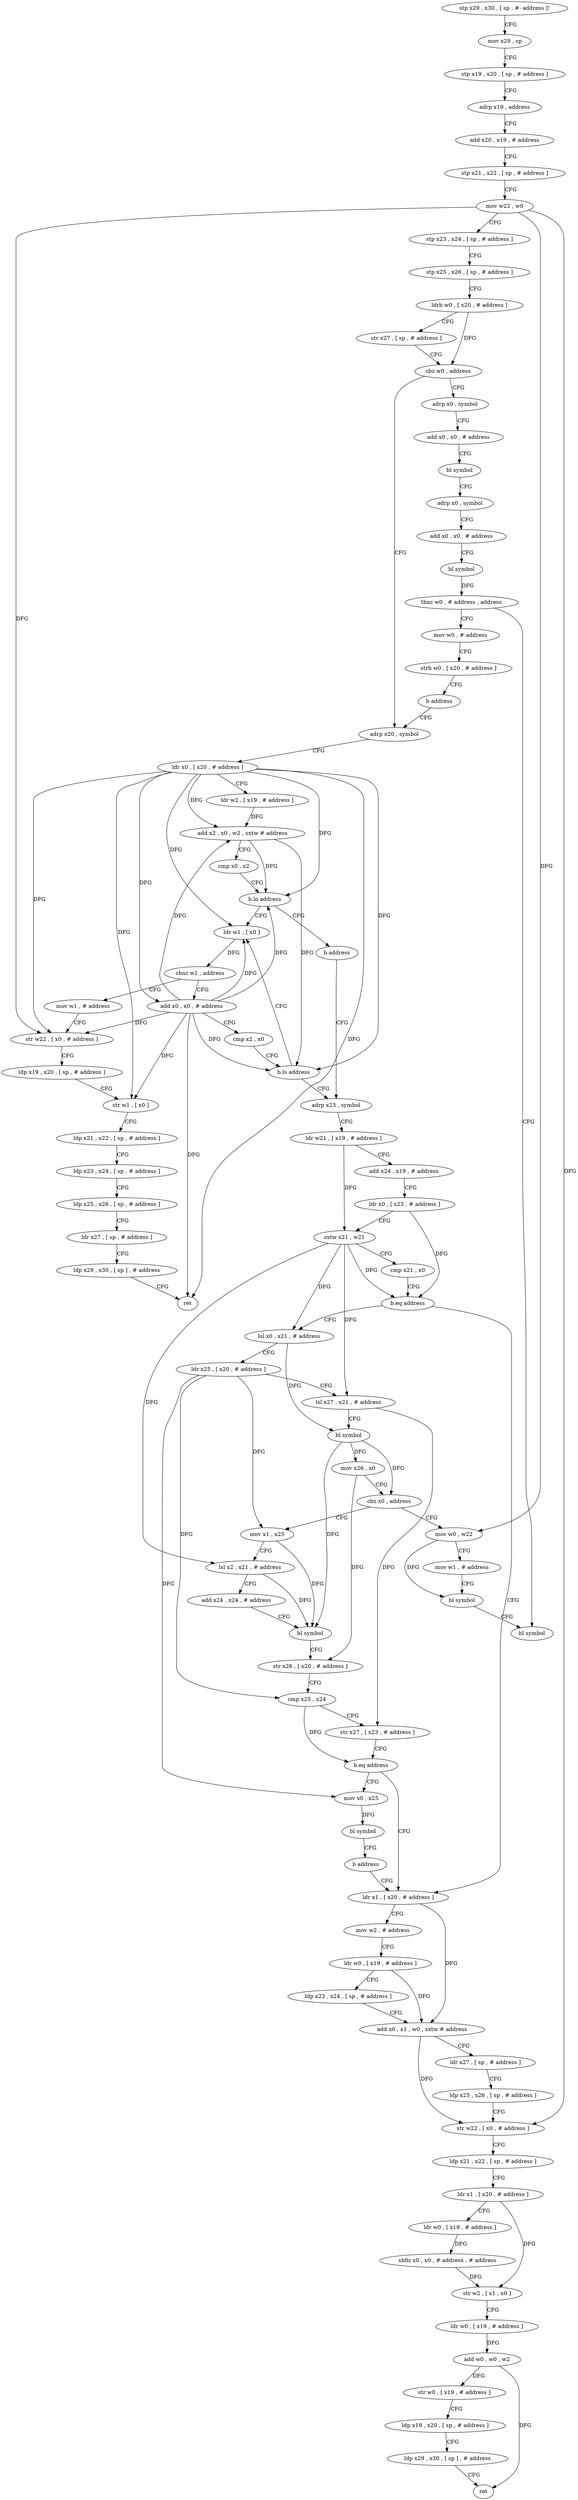 digraph "func" {
"300096" [label = "stp x29 , x30 , [ sp , #- address ]!" ]
"300100" [label = "mov x29 , sp" ]
"300104" [label = "stp x19 , x20 , [ sp , # address ]" ]
"300108" [label = "adrp x19 , address" ]
"300112" [label = "add x20 , x19 , # address" ]
"300116" [label = "stp x21 , x22 , [ sp , # address ]" ]
"300120" [label = "mov w22 , w0" ]
"300124" [label = "stp x23 , x24 , [ sp , # address ]" ]
"300128" [label = "stp x25 , x26 , [ sp , # address ]" ]
"300132" [label = "ldrb w0 , [ x20 , # address ]" ]
"300136" [label = "str x27 , [ sp , # address ]" ]
"300140" [label = "cbz w0 , address" ]
"300344" [label = "adrp x0 , symbol" ]
"300144" [label = "adrp x20 , symbol" ]
"300348" [label = "add x0 , x0 , # address" ]
"300352" [label = "bl symbol" ]
"300356" [label = "adrp x0 , symbol" ]
"300360" [label = "add x0 , x0 , # address" ]
"300364" [label = "bl symbol" ]
"300368" [label = "tbnz w0 , # address , address" ]
"300464" [label = "bl symbol" ]
"300372" [label = "mov w0 , # address" ]
"300148" [label = "ldr x0 , [ x20 , # address ]" ]
"300152" [label = "ldr w2 , [ x19 , # address ]" ]
"300156" [label = "add x2 , x0 , w2 , sxtw # address" ]
"300160" [label = "cmp x0 , x2" ]
"300164" [label = "b.lo address" ]
"300188" [label = "ldr w1 , [ x0 ]" ]
"300168" [label = "b address" ]
"300376" [label = "strb w0 , [ x20 , # address ]" ]
"300380" [label = "b address" ]
"300192" [label = "cbnz w1 , address" ]
"300176" [label = "add x0 , x0 , # address" ]
"300196" [label = "mov w1 , # address" ]
"300240" [label = "adrp x23 , symbol" ]
"300180" [label = "cmp x2 , x0" ]
"300184" [label = "b.ls address" ]
"300200" [label = "str w22 , [ x0 , # address ]" ]
"300204" [label = "ldp x19 , x20 , [ sp , # address ]" ]
"300208" [label = "str w1 , [ x0 ]" ]
"300212" [label = "ldp x21 , x22 , [ sp , # address ]" ]
"300216" [label = "ldp x23 , x24 , [ sp , # address ]" ]
"300220" [label = "ldp x25 , x26 , [ sp , # address ]" ]
"300224" [label = "ldr x27 , [ sp , # address ]" ]
"300228" [label = "ldp x29 , x30 , [ sp ] , # address" ]
"300232" [label = "ret" ]
"300244" [label = "ldr w21 , [ x19 , # address ]" ]
"300248" [label = "add x24 , x19 , # address" ]
"300252" [label = "ldr x0 , [ x23 , # address ]" ]
"300256" [label = "sxtw x21 , w21" ]
"300260" [label = "cmp x21 , x0" ]
"300264" [label = "b.eq address" ]
"300384" [label = "lsl x0 , x21 , # address" ]
"300268" [label = "ldr x1 , [ x20 , # address ]" ]
"300388" [label = "ldr x25 , [ x20 , # address ]" ]
"300392" [label = "lsl x27 , x21 , # address" ]
"300396" [label = "bl symbol" ]
"300400" [label = "mov x26 , x0" ]
"300404" [label = "cbz x0 , address" ]
"300452" [label = "mov w0 , w22" ]
"300408" [label = "mov x1 , x25" ]
"300272" [label = "mov w2 , # address" ]
"300276" [label = "ldr w0 , [ x19 , # address ]" ]
"300280" [label = "ldp x23 , x24 , [ sp , # address ]" ]
"300284" [label = "add x0 , x1 , w0 , sxtw # address" ]
"300288" [label = "ldr x27 , [ sp , # address ]" ]
"300292" [label = "ldp x25 , x26 , [ sp , # address ]" ]
"300296" [label = "str w22 , [ x0 , # address ]" ]
"300300" [label = "ldp x21 , x22 , [ sp , # address ]" ]
"300304" [label = "ldr x1 , [ x20 , # address ]" ]
"300308" [label = "ldr w0 , [ x19 , # address ]" ]
"300312" [label = "sbfiz x0 , x0 , # address , # address" ]
"300316" [label = "str w2 , [ x1 , x0 ]" ]
"300320" [label = "ldr w0 , [ x19 , # address ]" ]
"300324" [label = "add w0 , w0 , w2" ]
"300328" [label = "str w0 , [ x19 , # address ]" ]
"300332" [label = "ldp x19 , x20 , [ sp , # address ]" ]
"300336" [label = "ldp x29 , x30 , [ sp ] , # address" ]
"300340" [label = "ret" ]
"300456" [label = "mov w1 , # address" ]
"300460" [label = "bl symbol" ]
"300412" [label = "lsl x2 , x21 , # address" ]
"300416" [label = "add x24 , x24 , # address" ]
"300420" [label = "bl symbol" ]
"300424" [label = "str x26 , [ x20 , # address ]" ]
"300428" [label = "cmp x25 , x24" ]
"300432" [label = "str x27 , [ x23 , # address ]" ]
"300436" [label = "b.eq address" ]
"300440" [label = "mov x0 , x25" ]
"300444" [label = "bl symbol" ]
"300448" [label = "b address" ]
"300096" -> "300100" [ label = "CFG" ]
"300100" -> "300104" [ label = "CFG" ]
"300104" -> "300108" [ label = "CFG" ]
"300108" -> "300112" [ label = "CFG" ]
"300112" -> "300116" [ label = "CFG" ]
"300116" -> "300120" [ label = "CFG" ]
"300120" -> "300124" [ label = "CFG" ]
"300120" -> "300200" [ label = "DFG" ]
"300120" -> "300296" [ label = "DFG" ]
"300120" -> "300452" [ label = "DFG" ]
"300124" -> "300128" [ label = "CFG" ]
"300128" -> "300132" [ label = "CFG" ]
"300132" -> "300136" [ label = "CFG" ]
"300132" -> "300140" [ label = "DFG" ]
"300136" -> "300140" [ label = "CFG" ]
"300140" -> "300344" [ label = "CFG" ]
"300140" -> "300144" [ label = "CFG" ]
"300344" -> "300348" [ label = "CFG" ]
"300144" -> "300148" [ label = "CFG" ]
"300348" -> "300352" [ label = "CFG" ]
"300352" -> "300356" [ label = "CFG" ]
"300356" -> "300360" [ label = "CFG" ]
"300360" -> "300364" [ label = "CFG" ]
"300364" -> "300368" [ label = "DFG" ]
"300368" -> "300464" [ label = "CFG" ]
"300368" -> "300372" [ label = "CFG" ]
"300372" -> "300376" [ label = "CFG" ]
"300148" -> "300152" [ label = "CFG" ]
"300148" -> "300156" [ label = "DFG" ]
"300148" -> "300164" [ label = "DFG" ]
"300148" -> "300188" [ label = "DFG" ]
"300148" -> "300176" [ label = "DFG" ]
"300148" -> "300184" [ label = "DFG" ]
"300148" -> "300200" [ label = "DFG" ]
"300148" -> "300208" [ label = "DFG" ]
"300148" -> "300232" [ label = "DFG" ]
"300152" -> "300156" [ label = "DFG" ]
"300156" -> "300160" [ label = "CFG" ]
"300156" -> "300164" [ label = "DFG" ]
"300156" -> "300184" [ label = "DFG" ]
"300160" -> "300164" [ label = "CFG" ]
"300164" -> "300188" [ label = "CFG" ]
"300164" -> "300168" [ label = "CFG" ]
"300188" -> "300192" [ label = "DFG" ]
"300168" -> "300240" [ label = "CFG" ]
"300376" -> "300380" [ label = "CFG" ]
"300380" -> "300144" [ label = "CFG" ]
"300192" -> "300176" [ label = "CFG" ]
"300192" -> "300196" [ label = "CFG" ]
"300176" -> "300180" [ label = "CFG" ]
"300176" -> "300188" [ label = "DFG" ]
"300176" -> "300156" [ label = "DFG" ]
"300176" -> "300164" [ label = "DFG" ]
"300176" -> "300184" [ label = "DFG" ]
"300176" -> "300200" [ label = "DFG" ]
"300176" -> "300208" [ label = "DFG" ]
"300176" -> "300232" [ label = "DFG" ]
"300196" -> "300200" [ label = "CFG" ]
"300240" -> "300244" [ label = "CFG" ]
"300180" -> "300184" [ label = "CFG" ]
"300184" -> "300240" [ label = "CFG" ]
"300184" -> "300188" [ label = "CFG" ]
"300200" -> "300204" [ label = "CFG" ]
"300204" -> "300208" [ label = "CFG" ]
"300208" -> "300212" [ label = "CFG" ]
"300212" -> "300216" [ label = "CFG" ]
"300216" -> "300220" [ label = "CFG" ]
"300220" -> "300224" [ label = "CFG" ]
"300224" -> "300228" [ label = "CFG" ]
"300228" -> "300232" [ label = "CFG" ]
"300244" -> "300248" [ label = "CFG" ]
"300244" -> "300256" [ label = "DFG" ]
"300248" -> "300252" [ label = "CFG" ]
"300252" -> "300256" [ label = "CFG" ]
"300252" -> "300264" [ label = "DFG" ]
"300256" -> "300260" [ label = "CFG" ]
"300256" -> "300264" [ label = "DFG" ]
"300256" -> "300384" [ label = "DFG" ]
"300256" -> "300392" [ label = "DFG" ]
"300256" -> "300412" [ label = "DFG" ]
"300260" -> "300264" [ label = "CFG" ]
"300264" -> "300384" [ label = "CFG" ]
"300264" -> "300268" [ label = "CFG" ]
"300384" -> "300388" [ label = "CFG" ]
"300384" -> "300396" [ label = "DFG" ]
"300268" -> "300272" [ label = "CFG" ]
"300268" -> "300284" [ label = "DFG" ]
"300388" -> "300392" [ label = "CFG" ]
"300388" -> "300408" [ label = "DFG" ]
"300388" -> "300428" [ label = "DFG" ]
"300388" -> "300440" [ label = "DFG" ]
"300392" -> "300396" [ label = "CFG" ]
"300392" -> "300432" [ label = "DFG" ]
"300396" -> "300400" [ label = "DFG" ]
"300396" -> "300404" [ label = "DFG" ]
"300396" -> "300420" [ label = "DFG" ]
"300400" -> "300404" [ label = "CFG" ]
"300400" -> "300424" [ label = "DFG" ]
"300404" -> "300452" [ label = "CFG" ]
"300404" -> "300408" [ label = "CFG" ]
"300452" -> "300456" [ label = "CFG" ]
"300452" -> "300460" [ label = "DFG" ]
"300408" -> "300412" [ label = "CFG" ]
"300408" -> "300420" [ label = "DFG" ]
"300272" -> "300276" [ label = "CFG" ]
"300276" -> "300280" [ label = "CFG" ]
"300276" -> "300284" [ label = "DFG" ]
"300280" -> "300284" [ label = "CFG" ]
"300284" -> "300288" [ label = "CFG" ]
"300284" -> "300296" [ label = "DFG" ]
"300288" -> "300292" [ label = "CFG" ]
"300292" -> "300296" [ label = "CFG" ]
"300296" -> "300300" [ label = "CFG" ]
"300300" -> "300304" [ label = "CFG" ]
"300304" -> "300308" [ label = "CFG" ]
"300304" -> "300316" [ label = "DFG" ]
"300308" -> "300312" [ label = "DFG" ]
"300312" -> "300316" [ label = "DFG" ]
"300316" -> "300320" [ label = "CFG" ]
"300320" -> "300324" [ label = "DFG" ]
"300324" -> "300328" [ label = "DFG" ]
"300324" -> "300340" [ label = "DFG" ]
"300328" -> "300332" [ label = "CFG" ]
"300332" -> "300336" [ label = "CFG" ]
"300336" -> "300340" [ label = "CFG" ]
"300456" -> "300460" [ label = "CFG" ]
"300460" -> "300464" [ label = "CFG" ]
"300412" -> "300416" [ label = "CFG" ]
"300412" -> "300420" [ label = "DFG" ]
"300416" -> "300420" [ label = "CFG" ]
"300420" -> "300424" [ label = "CFG" ]
"300424" -> "300428" [ label = "CFG" ]
"300428" -> "300432" [ label = "CFG" ]
"300428" -> "300436" [ label = "DFG" ]
"300432" -> "300436" [ label = "CFG" ]
"300436" -> "300268" [ label = "CFG" ]
"300436" -> "300440" [ label = "CFG" ]
"300440" -> "300444" [ label = "DFG" ]
"300444" -> "300448" [ label = "CFG" ]
"300448" -> "300268" [ label = "CFG" ]
}
